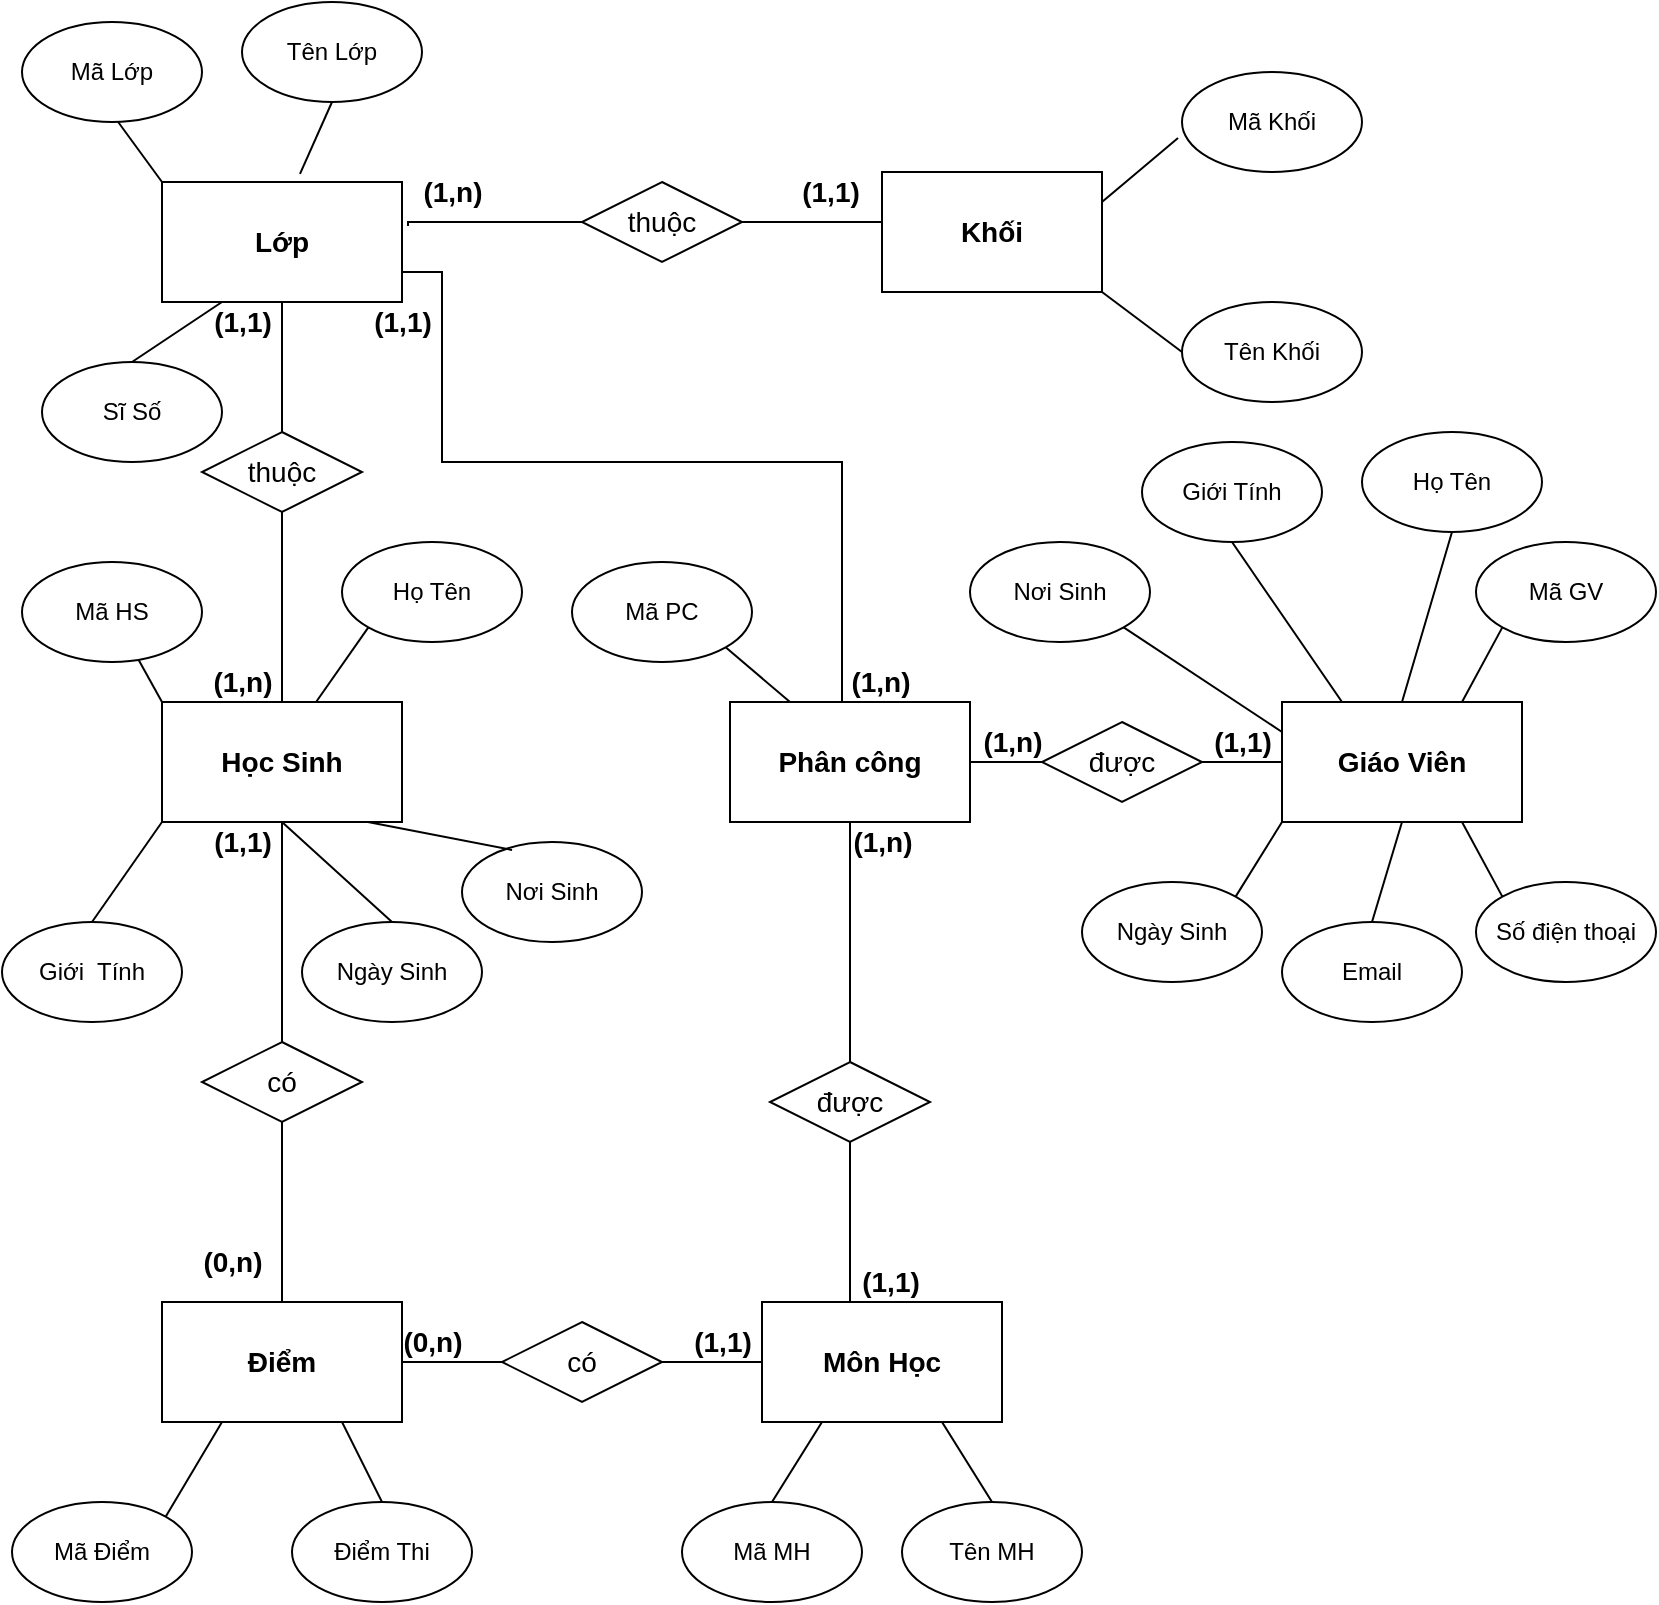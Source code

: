 <mxfile version="14.9.6" type="github">
  <diagram id="Bu6V3V-Sf1SO0hkXzAme" name="Page-1">
    <mxGraphModel dx="868" dy="450" grid="1" gridSize="10" guides="1" tooltips="1" connect="1" arrows="1" fold="1" page="1" pageScale="1" pageWidth="827" pageHeight="1169" math="0" shadow="0">
      <root>
        <mxCell id="0" />
        <mxCell id="1" parent="0" />
        <mxCell id="bpnxgHZHVHbwMCRgW0WN-23" style="edgeStyle=orthogonalEdgeStyle;rounded=0;orthogonalLoop=1;jettySize=auto;html=1;exitX=0.5;exitY=0;exitDx=0;exitDy=0;entryX=0.5;entryY=1;entryDx=0;entryDy=0;endArrow=none;endFill=0;" parent="1" source="QMtQDDyE9ecYJNEzUJB2-1" target="QMtQDDyE9ecYJNEzUJB2-4" edge="1">
          <mxGeometry relative="1" as="geometry" />
        </mxCell>
        <mxCell id="wjjP1X6Vf_lGj4ZJEMmL-2" style="edgeStyle=orthogonalEdgeStyle;rounded=0;orthogonalLoop=1;jettySize=auto;html=1;exitX=0.5;exitY=1;exitDx=0;exitDy=0;entryX=0.5;entryY=0;entryDx=0;entryDy=0;endArrow=none;endFill=0;" edge="1" parent="1" source="QMtQDDyE9ecYJNEzUJB2-1" target="QMtQDDyE9ecYJNEzUJB2-2">
          <mxGeometry relative="1" as="geometry" />
        </mxCell>
        <mxCell id="QMtQDDyE9ecYJNEzUJB2-1" value="&lt;font style=&quot;font-size: 14px&quot;&gt;&lt;b&gt;Học Sinh&lt;/b&gt;&lt;/font&gt;" style="rounded=0;whiteSpace=wrap;html=1;strokeWidth=1;" parent="1" vertex="1">
          <mxGeometry x="80" y="640" width="120" height="60" as="geometry" />
        </mxCell>
        <mxCell id="wjjP1X6Vf_lGj4ZJEMmL-7" style="edgeStyle=orthogonalEdgeStyle;rounded=0;orthogonalLoop=1;jettySize=auto;html=1;exitX=1;exitY=0.5;exitDx=0;exitDy=0;entryX=0;entryY=0.5;entryDx=0;entryDy=0;endArrow=none;endFill=0;" edge="1" parent="1" source="QMtQDDyE9ecYJNEzUJB2-2" target="QMtQDDyE9ecYJNEzUJB2-6">
          <mxGeometry relative="1" as="geometry" />
        </mxCell>
        <mxCell id="QMtQDDyE9ecYJNEzUJB2-2" value="&lt;span style=&quot;font-size: 14px&quot;&gt;&lt;b&gt;Điểm&lt;/b&gt;&lt;/span&gt;" style="rounded=0;whiteSpace=wrap;html=1;strokeWidth=1;" parent="1" vertex="1">
          <mxGeometry x="80" y="940" width="120" height="60" as="geometry" />
        </mxCell>
        <mxCell id="QMtQDDyE9ecYJNEzUJB2-4" value="&lt;span style=&quot;font-size: 14px&quot;&gt;&lt;b&gt;Lớp&lt;/b&gt;&lt;/span&gt;" style="rounded=0;whiteSpace=wrap;html=1;strokeWidth=1;" parent="1" vertex="1">
          <mxGeometry x="80" y="380" width="120" height="60" as="geometry" />
        </mxCell>
        <mxCell id="wjjP1X6Vf_lGj4ZJEMmL-11" style="edgeStyle=orthogonalEdgeStyle;rounded=0;orthogonalLoop=1;jettySize=auto;html=1;exitX=0.5;exitY=0;exitDx=0;exitDy=0;entryX=0.5;entryY=1;entryDx=0;entryDy=0;endArrow=none;endFill=0;" edge="1" parent="1" source="QMtQDDyE9ecYJNEzUJB2-6" target="wjjP1X6Vf_lGj4ZJEMmL-8">
          <mxGeometry relative="1" as="geometry">
            <Array as="points">
              <mxPoint x="424" y="940" />
            </Array>
          </mxGeometry>
        </mxCell>
        <mxCell id="QMtQDDyE9ecYJNEzUJB2-6" value="&lt;span style=&quot;font-size: 14px&quot;&gt;&lt;b&gt;Môn Học&lt;/b&gt;&lt;/span&gt;" style="rounded=0;whiteSpace=wrap;html=1;strokeWidth=1;" parent="1" vertex="1">
          <mxGeometry x="380" y="940" width="120" height="60" as="geometry" />
        </mxCell>
        <mxCell id="QMtQDDyE9ecYJNEzUJB2-7" value="&lt;span style=&quot;font-size: 14px&quot;&gt;&lt;b&gt;Khối&lt;/b&gt;&lt;/span&gt;" style="rounded=0;whiteSpace=wrap;html=1;strokeWidth=1;" parent="1" vertex="1">
          <mxGeometry x="440" y="375" width="110" height="60" as="geometry" />
        </mxCell>
        <mxCell id="bpnxgHZHVHbwMCRgW0WN-5" value="&lt;font style=&quot;font-size: 14px&quot;&gt;có&lt;/font&gt;" style="rhombus;whiteSpace=wrap;html=1;" parent="1" vertex="1">
          <mxGeometry x="100" y="810" width="80" height="40" as="geometry" />
        </mxCell>
        <mxCell id="bpnxgHZHVHbwMCRgW0WN-7" value="Mã HS" style="ellipse;whiteSpace=wrap;html=1;" parent="1" vertex="1">
          <mxGeometry x="10" y="570" width="90" height="50" as="geometry" />
        </mxCell>
        <mxCell id="bpnxgHZHVHbwMCRgW0WN-8" value="Họ Tên" style="ellipse;whiteSpace=wrap;html=1;" parent="1" vertex="1">
          <mxGeometry x="170" y="560" width="90" height="50" as="geometry" />
        </mxCell>
        <mxCell id="bpnxgHZHVHbwMCRgW0WN-9" value="Ngày Sinh" style="ellipse;whiteSpace=wrap;html=1;" parent="1" vertex="1">
          <mxGeometry x="150" y="750" width="90" height="50" as="geometry" />
        </mxCell>
        <mxCell id="bpnxgHZHVHbwMCRgW0WN-10" value="Giới&amp;nbsp; Tính" style="ellipse;whiteSpace=wrap;html=1;" parent="1" vertex="1">
          <mxGeometry y="750" width="90" height="50" as="geometry" />
        </mxCell>
        <mxCell id="bpnxgHZHVHbwMCRgW0WN-11" value="Nơi Sinh" style="ellipse;whiteSpace=wrap;html=1;" parent="1" vertex="1">
          <mxGeometry x="230" y="710" width="90" height="50" as="geometry" />
        </mxCell>
        <mxCell id="bpnxgHZHVHbwMCRgW0WN-13" value="" style="endArrow=none;html=1;exitX=0.642;exitY=0;exitDx=0;exitDy=0;exitPerimeter=0;entryX=0;entryY=1;entryDx=0;entryDy=0;" parent="1" source="QMtQDDyE9ecYJNEzUJB2-1" target="bpnxgHZHVHbwMCRgW0WN-8" edge="1">
          <mxGeometry width="50" height="50" relative="1" as="geometry">
            <mxPoint x="135" y="640" as="sourcePoint" />
            <mxPoint x="175" y="600" as="targetPoint" />
          </mxGeometry>
        </mxCell>
        <mxCell id="bpnxgHZHVHbwMCRgW0WN-14" value="" style="endArrow=none;html=1;exitX=0.5;exitY=0;exitDx=0;exitDy=0;" parent="1" source="bpnxgHZHVHbwMCRgW0WN-10" edge="1">
          <mxGeometry width="50" height="50" relative="1" as="geometry">
            <mxPoint x="62.04" y="740" as="sourcePoint" />
            <mxPoint x="80" y="700" as="targetPoint" />
          </mxGeometry>
        </mxCell>
        <mxCell id="bpnxgHZHVHbwMCRgW0WN-15" value="" style="endArrow=none;html=1;exitX=0.5;exitY=0;exitDx=0;exitDy=0;" parent="1" source="bpnxgHZHVHbwMCRgW0WN-9" edge="1">
          <mxGeometry width="50" height="50" relative="1" as="geometry">
            <mxPoint x="122.04" y="740" as="sourcePoint" />
            <mxPoint x="140" y="700" as="targetPoint" />
          </mxGeometry>
        </mxCell>
        <mxCell id="bpnxgHZHVHbwMCRgW0WN-16" value="" style="endArrow=none;html=1;exitX=0.278;exitY=0.08;exitDx=0;exitDy=0;exitPerimeter=0;entryX=0.858;entryY=1;entryDx=0;entryDy=0;entryPerimeter=0;" parent="1" source="bpnxgHZHVHbwMCRgW0WN-11" target="QMtQDDyE9ecYJNEzUJB2-1" edge="1">
          <mxGeometry width="50" height="50" relative="1" as="geometry">
            <mxPoint x="260" y="760" as="sourcePoint" />
            <mxPoint x="200" y="700" as="targetPoint" />
          </mxGeometry>
        </mxCell>
        <mxCell id="bpnxgHZHVHbwMCRgW0WN-18" value="" style="endArrow=none;html=1;exitX=0;exitY=0;exitDx=0;exitDy=0;" parent="1" source="QMtQDDyE9ecYJNEzUJB2-1" target="bpnxgHZHVHbwMCRgW0WN-7" edge="1">
          <mxGeometry width="50" height="50" relative="1" as="geometry">
            <mxPoint x="36.02" y="640" as="sourcePoint" />
            <mxPoint x="71" y="621" as="targetPoint" />
          </mxGeometry>
        </mxCell>
        <mxCell id="bpnxgHZHVHbwMCRgW0WN-19" value="&lt;span style=&quot;font-size: 14px&quot;&gt;được&lt;/span&gt;" style="rhombus;whiteSpace=wrap;html=1;" parent="1" vertex="1">
          <mxGeometry x="384" y="820" width="80" height="40" as="geometry" />
        </mxCell>
        <mxCell id="bpnxgHZHVHbwMCRgW0WN-27" value="&lt;font style=&quot;font-size: 14px&quot;&gt;thuộc&lt;/font&gt;" style="rhombus;whiteSpace=wrap;html=1;" parent="1" vertex="1">
          <mxGeometry x="100" y="505" width="80" height="40" as="geometry" />
        </mxCell>
        <mxCell id="Yj_Iao0Bh0CvilCDldHS-1" style="edgeStyle=orthogonalEdgeStyle;rounded=0;orthogonalLoop=1;jettySize=auto;html=1;exitX=1;exitY=0.5;exitDx=0;exitDy=0;endArrow=none;endFill=0;" parent="1" source="bpnxgHZHVHbwMCRgW0WN-28" edge="1">
          <mxGeometry relative="1" as="geometry">
            <mxPoint x="440" y="400" as="targetPoint" />
          </mxGeometry>
        </mxCell>
        <mxCell id="bpnxgHZHVHbwMCRgW0WN-28" value="&lt;font style=&quot;font-size: 14px&quot;&gt;thuộc&lt;/font&gt;" style="rhombus;whiteSpace=wrap;html=1;" parent="1" vertex="1">
          <mxGeometry x="290" y="380" width="80" height="40" as="geometry" />
        </mxCell>
        <mxCell id="bpnxgHZHVHbwMCRgW0WN-29" value="" style="edgeStyle=orthogonalEdgeStyle;rounded=0;orthogonalLoop=1;jettySize=auto;html=1;exitX=1.025;exitY=0.367;exitDx=0;exitDy=0;entryX=0;entryY=0.5;entryDx=0;entryDy=0;endArrow=none;endFill=0;exitPerimeter=0;" parent="1" source="QMtQDDyE9ecYJNEzUJB2-4" target="bpnxgHZHVHbwMCRgW0WN-28" edge="1">
          <mxGeometry relative="1" as="geometry">
            <mxPoint x="140" y="360" as="sourcePoint" />
            <mxPoint x="140" y="200" as="targetPoint" />
            <Array as="points">
              <mxPoint x="203" y="400" />
            </Array>
          </mxGeometry>
        </mxCell>
        <mxCell id="bpnxgHZHVHbwMCRgW0WN-40" value="Tên MH" style="ellipse;whiteSpace=wrap;html=1;" parent="1" vertex="1">
          <mxGeometry x="450" y="1040" width="90" height="50" as="geometry" />
        </mxCell>
        <mxCell id="bpnxgHZHVHbwMCRgW0WN-41" value="Mã MH" style="ellipse;whiteSpace=wrap;html=1;" parent="1" vertex="1">
          <mxGeometry x="340" y="1040" width="90" height="50" as="geometry" />
        </mxCell>
        <mxCell id="bpnxgHZHVHbwMCRgW0WN-45" value="Mã Điểm" style="ellipse;whiteSpace=wrap;html=1;" parent="1" vertex="1">
          <mxGeometry x="5" y="1040" width="90" height="50" as="geometry" />
        </mxCell>
        <mxCell id="bpnxgHZHVHbwMCRgW0WN-46" value="Sĩ Số" style="ellipse;whiteSpace=wrap;html=1;" parent="1" vertex="1">
          <mxGeometry x="20" y="470" width="90" height="50" as="geometry" />
        </mxCell>
        <mxCell id="bpnxgHZHVHbwMCRgW0WN-47" value="Tên Lớp" style="ellipse;whiteSpace=wrap;html=1;" parent="1" vertex="1">
          <mxGeometry x="120" y="290" width="90" height="50" as="geometry" />
        </mxCell>
        <mxCell id="bpnxgHZHVHbwMCRgW0WN-48" value="Mã Lớp" style="ellipse;whiteSpace=wrap;html=1;" parent="1" vertex="1">
          <mxGeometry x="10" y="300" width="90" height="50" as="geometry" />
        </mxCell>
        <mxCell id="bpnxgHZHVHbwMCRgW0WN-50" value="" style="endArrow=none;html=1;exitX=0;exitY=0;exitDx=0;exitDy=0;entryX=0;entryY=1;entryDx=0;entryDy=0;" parent="1" source="QMtQDDyE9ecYJNEzUJB2-4" edge="1">
          <mxGeometry width="50" height="50" relative="1" as="geometry">
            <mxPoint x="31.93" y="387.32" as="sourcePoint" />
            <mxPoint x="58.07" y="349.998" as="targetPoint" />
          </mxGeometry>
        </mxCell>
        <mxCell id="bpnxgHZHVHbwMCRgW0WN-51" value="" style="endArrow=none;html=1;exitX=0.575;exitY=-0.067;exitDx=0;exitDy=0;exitPerimeter=0;entryX=0.5;entryY=1;entryDx=0;entryDy=0;" parent="1" source="QMtQDDyE9ecYJNEzUJB2-4" target="bpnxgHZHVHbwMCRgW0WN-47" edge="1">
          <mxGeometry width="50" height="50" relative="1" as="geometry">
            <mxPoint x="200.0" y="380" as="sourcePoint" />
            <mxPoint x="220" y="340" as="targetPoint" />
          </mxGeometry>
        </mxCell>
        <mxCell id="bpnxgHZHVHbwMCRgW0WN-53" value="Tên Khối" style="ellipse;whiteSpace=wrap;html=1;" parent="1" vertex="1">
          <mxGeometry x="590" y="440" width="90" height="50" as="geometry" />
        </mxCell>
        <mxCell id="bpnxgHZHVHbwMCRgW0WN-54" value="Mã Khối" style="ellipse;whiteSpace=wrap;html=1;" parent="1" vertex="1">
          <mxGeometry x="590" y="325" width="90" height="50" as="geometry" />
        </mxCell>
        <mxCell id="bpnxgHZHVHbwMCRgW0WN-55" value="" style="endArrow=none;html=1;exitX=1;exitY=1;exitDx=0;exitDy=0;entryX=0;entryY=0.5;entryDx=0;entryDy=0;" parent="1" source="QMtQDDyE9ecYJNEzUJB2-7" target="bpnxgHZHVHbwMCRgW0WN-53" edge="1">
          <mxGeometry width="50" height="50" relative="1" as="geometry">
            <mxPoint x="228.86" y="200" as="sourcePoint" />
            <mxPoint x="255.0" y="162.678" as="targetPoint" />
          </mxGeometry>
        </mxCell>
        <mxCell id="bpnxgHZHVHbwMCRgW0WN-56" value="" style="endArrow=none;html=1;exitX=1;exitY=0.25;exitDx=0;exitDy=0;entryX=-0.022;entryY=0.66;entryDx=0;entryDy=0;entryPerimeter=0;" parent="1" source="QMtQDDyE9ecYJNEzUJB2-7" target="bpnxgHZHVHbwMCRgW0WN-54" edge="1">
          <mxGeometry width="50" height="50" relative="1" as="geometry">
            <mxPoint x="165" y="117.32" as="sourcePoint" />
            <mxPoint x="191.14" y="79.998" as="targetPoint" />
          </mxGeometry>
        </mxCell>
        <mxCell id="H7F43zGaFquIjmCWjuKK-1" value="Điểm Thi" style="ellipse;whiteSpace=wrap;html=1;" parent="1" vertex="1">
          <mxGeometry x="145" y="1040" width="90" height="50" as="geometry" />
        </mxCell>
        <mxCell id="H7F43zGaFquIjmCWjuKK-3" value="&lt;b&gt;&lt;font style=&quot;font-size: 14px&quot;&gt;(1,1)&lt;/font&gt;&lt;/b&gt;" style="text;html=1;align=center;verticalAlign=middle;resizable=0;points=[];autosize=1;strokeColor=none;" parent="1" vertex="1">
          <mxGeometry x="100" y="700" width="40" height="20" as="geometry" />
        </mxCell>
        <mxCell id="H7F43zGaFquIjmCWjuKK-4" value="&lt;b&gt;&lt;font style=&quot;font-size: 14px&quot;&gt;(0,n)&lt;/font&gt;&lt;/b&gt;" style="text;html=1;align=center;verticalAlign=middle;resizable=0;points=[];autosize=1;strokeColor=none;" parent="1" vertex="1">
          <mxGeometry x="90" y="910" width="50" height="20" as="geometry" />
        </mxCell>
        <mxCell id="H7F43zGaFquIjmCWjuKK-8" value="&lt;b&gt;&lt;font style=&quot;font-size: 14px&quot;&gt;(0,n)&lt;/font&gt;&lt;/b&gt;" style="text;html=1;align=center;verticalAlign=middle;resizable=0;points=[];autosize=1;strokeColor=none;" parent="1" vertex="1">
          <mxGeometry x="190" y="950" width="50" height="20" as="geometry" />
        </mxCell>
        <mxCell id="H7F43zGaFquIjmCWjuKK-9" value="&lt;b&gt;&lt;font style=&quot;font-size: 14px&quot;&gt;(1,1)&lt;/font&gt;&lt;/b&gt;" style="text;html=1;align=center;verticalAlign=middle;resizable=0;points=[];autosize=1;strokeColor=none;" parent="1" vertex="1">
          <mxGeometry x="340" y="950" width="40" height="20" as="geometry" />
        </mxCell>
        <mxCell id="H7F43zGaFquIjmCWjuKK-10" value="&lt;b&gt;&lt;font style=&quot;font-size: 14px&quot;&gt;(1,n)&lt;/font&gt;&lt;/b&gt;" style="text;html=1;align=center;verticalAlign=middle;resizable=0;points=[];autosize=1;strokeColor=none;" parent="1" vertex="1">
          <mxGeometry x="95" y="620" width="50" height="20" as="geometry" />
        </mxCell>
        <mxCell id="H7F43zGaFquIjmCWjuKK-11" value="&lt;b&gt;&lt;font style=&quot;font-size: 14px&quot;&gt;(1,1)&lt;/font&gt;&lt;/b&gt;" style="text;html=1;align=center;verticalAlign=middle;resizable=0;points=[];autosize=1;strokeColor=none;" parent="1" vertex="1">
          <mxGeometry x="100" y="440" width="40" height="20" as="geometry" />
        </mxCell>
        <mxCell id="H7F43zGaFquIjmCWjuKK-17" value="&lt;b&gt;&lt;font style=&quot;font-size: 14px&quot;&gt;(1,n)&lt;/font&gt;&lt;/b&gt;" style="text;html=1;align=center;verticalAlign=middle;resizable=0;points=[];autosize=1;strokeColor=none;" parent="1" vertex="1">
          <mxGeometry x="200" y="375" width="50" height="20" as="geometry" />
        </mxCell>
        <mxCell id="H7F43zGaFquIjmCWjuKK-18" value="&lt;b&gt;&lt;font style=&quot;font-size: 14px&quot;&gt;(1,1)&lt;/font&gt;&lt;/b&gt;" style="text;html=1;align=center;verticalAlign=middle;resizable=0;points=[];autosize=1;strokeColor=none;" parent="1" vertex="1">
          <mxGeometry x="394" y="375" width="40" height="20" as="geometry" />
        </mxCell>
        <mxCell id="ZZpVtpHZVxVXMXY_otSI-1" value="&lt;span style=&quot;font-size: 14px&quot;&gt;&lt;b&gt;Giáo Viên&lt;/b&gt;&lt;/span&gt;" style="rounded=0;whiteSpace=wrap;html=1;strokeWidth=1;" parent="1" vertex="1">
          <mxGeometry x="640" y="640" width="120" height="60" as="geometry" />
        </mxCell>
        <mxCell id="ZZpVtpHZVxVXMXY_otSI-4" value="&lt;font style=&quot;font-size: 14px&quot;&gt;có&lt;/font&gt;" style="rhombus;whiteSpace=wrap;html=1;" parent="1" vertex="1">
          <mxGeometry x="250" y="950" width="80" height="40" as="geometry" />
        </mxCell>
        <mxCell id="ZZpVtpHZVxVXMXY_otSI-8" value="Mã GV" style="ellipse;whiteSpace=wrap;html=1;" parent="1" vertex="1">
          <mxGeometry x="737" y="560" width="90" height="50" as="geometry" />
        </mxCell>
        <mxCell id="ZZpVtpHZVxVXMXY_otSI-9" value="Họ Tên" style="ellipse;whiteSpace=wrap;html=1;" parent="1" vertex="1">
          <mxGeometry x="680" y="505" width="90" height="50" as="geometry" />
        </mxCell>
        <mxCell id="ZZpVtpHZVxVXMXY_otSI-10" value="Nơi Sinh" style="ellipse;whiteSpace=wrap;html=1;" parent="1" vertex="1">
          <mxGeometry x="484" y="560" width="90" height="50" as="geometry" />
        </mxCell>
        <mxCell id="ZZpVtpHZVxVXMXY_otSI-11" value="Ngày Sinh" style="ellipse;whiteSpace=wrap;html=1;" parent="1" vertex="1">
          <mxGeometry x="540" y="730" width="90" height="50" as="geometry" />
        </mxCell>
        <mxCell id="ZZpVtpHZVxVXMXY_otSI-12" value="Giới Tính" style="ellipse;whiteSpace=wrap;html=1;" parent="1" vertex="1">
          <mxGeometry x="570" y="510" width="90" height="50" as="geometry" />
        </mxCell>
        <mxCell id="ZZpVtpHZVxVXMXY_otSI-13" value="Số điện thoại" style="ellipse;whiteSpace=wrap;html=1;" parent="1" vertex="1">
          <mxGeometry x="737" y="730" width="90" height="50" as="geometry" />
        </mxCell>
        <mxCell id="ZZpVtpHZVxVXMXY_otSI-14" value="Email" style="ellipse;whiteSpace=wrap;html=1;" parent="1" vertex="1">
          <mxGeometry x="640" y="750" width="90" height="50" as="geometry" />
        </mxCell>
        <mxCell id="wjjP1X6Vf_lGj4ZJEMmL-3" value="" style="endArrow=none;html=1;entryX=0.25;entryY=1;entryDx=0;entryDy=0;exitX=1;exitY=0;exitDx=0;exitDy=0;" edge="1" parent="1" source="bpnxgHZHVHbwMCRgW0WN-45" target="QMtQDDyE9ecYJNEzUJB2-2">
          <mxGeometry width="50" height="50" relative="1" as="geometry">
            <mxPoint x="20" y="1040" as="sourcePoint" />
            <mxPoint x="70" y="990" as="targetPoint" />
          </mxGeometry>
        </mxCell>
        <mxCell id="wjjP1X6Vf_lGj4ZJEMmL-4" value="" style="endArrow=none;html=1;entryX=0.75;entryY=1;entryDx=0;entryDy=0;exitX=0.5;exitY=0;exitDx=0;exitDy=0;" edge="1" parent="1" source="H7F43zGaFquIjmCWjuKK-1" target="QMtQDDyE9ecYJNEzUJB2-2">
          <mxGeometry width="50" height="50" relative="1" as="geometry">
            <mxPoint x="140" y="1060" as="sourcePoint" />
            <mxPoint x="190" y="1010" as="targetPoint" />
          </mxGeometry>
        </mxCell>
        <mxCell id="wjjP1X6Vf_lGj4ZJEMmL-5" value="" style="endArrow=none;html=1;entryX=0.25;entryY=1;entryDx=0;entryDy=0;exitX=0.5;exitY=0;exitDx=0;exitDy=0;" edge="1" parent="1" source="bpnxgHZHVHbwMCRgW0WN-41" target="QMtQDDyE9ecYJNEzUJB2-6">
          <mxGeometry width="50" height="50" relative="1" as="geometry">
            <mxPoint x="370" y="1060" as="sourcePoint" />
            <mxPoint x="420" y="1010" as="targetPoint" />
          </mxGeometry>
        </mxCell>
        <mxCell id="wjjP1X6Vf_lGj4ZJEMmL-6" value="" style="endArrow=none;html=1;entryX=0.75;entryY=1;entryDx=0;entryDy=0;exitX=0.5;exitY=0;exitDx=0;exitDy=0;" edge="1" parent="1" source="bpnxgHZHVHbwMCRgW0WN-40" target="QMtQDDyE9ecYJNEzUJB2-6">
          <mxGeometry width="50" height="50" relative="1" as="geometry">
            <mxPoint x="430" y="1050" as="sourcePoint" />
            <mxPoint x="480" y="1000" as="targetPoint" />
          </mxGeometry>
        </mxCell>
        <mxCell id="wjjP1X6Vf_lGj4ZJEMmL-12" style="edgeStyle=orthogonalEdgeStyle;rounded=0;orthogonalLoop=1;jettySize=auto;html=1;exitX=1;exitY=0.5;exitDx=0;exitDy=0;entryX=0;entryY=0.5;entryDx=0;entryDy=0;endArrow=none;endFill=0;" edge="1" parent="1" source="wjjP1X6Vf_lGj4ZJEMmL-8" target="ZZpVtpHZVxVXMXY_otSI-1">
          <mxGeometry relative="1" as="geometry" />
        </mxCell>
        <mxCell id="wjjP1X6Vf_lGj4ZJEMmL-16" style="edgeStyle=orthogonalEdgeStyle;rounded=0;orthogonalLoop=1;jettySize=auto;html=1;exitX=0.5;exitY=0;exitDx=0;exitDy=0;entryX=1;entryY=0.75;entryDx=0;entryDy=0;endArrow=none;endFill=0;" edge="1" parent="1" source="wjjP1X6Vf_lGj4ZJEMmL-8" target="QMtQDDyE9ecYJNEzUJB2-4">
          <mxGeometry relative="1" as="geometry">
            <Array as="points">
              <mxPoint x="420" y="640" />
              <mxPoint x="420" y="520" />
              <mxPoint x="220" y="520" />
              <mxPoint x="220" y="425" />
            </Array>
          </mxGeometry>
        </mxCell>
        <mxCell id="wjjP1X6Vf_lGj4ZJEMmL-8" value="&lt;span style=&quot;font-size: 14px&quot;&gt;&lt;b&gt;Phân công&lt;/b&gt;&lt;/span&gt;" style="rounded=0;whiteSpace=wrap;html=1;strokeWidth=1;" vertex="1" parent="1">
          <mxGeometry x="364" y="640" width="120" height="60" as="geometry" />
        </mxCell>
        <mxCell id="wjjP1X6Vf_lGj4ZJEMmL-14" value="" style="endArrow=none;html=1;entryX=0.25;entryY=1;entryDx=0;entryDy=0;exitX=0.5;exitY=0;exitDx=0;exitDy=0;" edge="1" parent="1" source="bpnxgHZHVHbwMCRgW0WN-46" target="QMtQDDyE9ecYJNEzUJB2-4">
          <mxGeometry width="50" height="50" relative="1" as="geometry">
            <mxPoint x="60" y="490" as="sourcePoint" />
            <mxPoint x="110" y="440" as="targetPoint" />
          </mxGeometry>
        </mxCell>
        <mxCell id="wjjP1X6Vf_lGj4ZJEMmL-17" value="&lt;span style=&quot;font-size: 14px&quot;&gt;được&lt;/span&gt;" style="rhombus;whiteSpace=wrap;html=1;" vertex="1" parent="1">
          <mxGeometry x="520" y="650" width="80" height="40" as="geometry" />
        </mxCell>
        <mxCell id="wjjP1X6Vf_lGj4ZJEMmL-18" value="" style="endArrow=none;html=1;entryX=0;entryY=1;entryDx=0;entryDy=0;exitX=0.75;exitY=0;exitDx=0;exitDy=0;" edge="1" parent="1" source="ZZpVtpHZVxVXMXY_otSI-1" target="ZZpVtpHZVxVXMXY_otSI-8">
          <mxGeometry width="50" height="50" relative="1" as="geometry">
            <mxPoint x="740" y="660" as="sourcePoint" />
            <mxPoint x="790" y="610" as="targetPoint" />
          </mxGeometry>
        </mxCell>
        <mxCell id="wjjP1X6Vf_lGj4ZJEMmL-19" value="" style="endArrow=none;html=1;entryX=0.5;entryY=1;entryDx=0;entryDy=0;exitX=0.5;exitY=0;exitDx=0;exitDy=0;" edge="1" parent="1" source="ZZpVtpHZVxVXMXY_otSI-1" target="ZZpVtpHZVxVXMXY_otSI-9">
          <mxGeometry width="50" height="50" relative="1" as="geometry">
            <mxPoint x="670" y="620" as="sourcePoint" />
            <mxPoint x="720" y="570" as="targetPoint" />
          </mxGeometry>
        </mxCell>
        <mxCell id="wjjP1X6Vf_lGj4ZJEMmL-20" value="" style="endArrow=none;html=1;entryX=0.5;entryY=1;entryDx=0;entryDy=0;exitX=0.25;exitY=0;exitDx=0;exitDy=0;" edge="1" parent="1" source="ZZpVtpHZVxVXMXY_otSI-1" target="ZZpVtpHZVxVXMXY_otSI-12">
          <mxGeometry width="50" height="50" relative="1" as="geometry">
            <mxPoint x="620" y="640" as="sourcePoint" />
            <mxPoint x="670" y="590" as="targetPoint" />
          </mxGeometry>
        </mxCell>
        <mxCell id="wjjP1X6Vf_lGj4ZJEMmL-21" value="" style="endArrow=none;html=1;entryX=1;entryY=1;entryDx=0;entryDy=0;exitX=0;exitY=0.25;exitDx=0;exitDy=0;" edge="1" parent="1" source="ZZpVtpHZVxVXMXY_otSI-1" target="ZZpVtpHZVxVXMXY_otSI-10">
          <mxGeometry width="50" height="50" relative="1" as="geometry">
            <mxPoint x="600" y="670" as="sourcePoint" />
            <mxPoint x="650" y="620" as="targetPoint" />
          </mxGeometry>
        </mxCell>
        <mxCell id="wjjP1X6Vf_lGj4ZJEMmL-22" value="" style="endArrow=none;html=1;entryX=0.75;entryY=1;entryDx=0;entryDy=0;exitX=0;exitY=0;exitDx=0;exitDy=0;" edge="1" parent="1" source="ZZpVtpHZVxVXMXY_otSI-13" target="ZZpVtpHZVxVXMXY_otSI-1">
          <mxGeometry width="50" height="50" relative="1" as="geometry">
            <mxPoint x="730" y="750" as="sourcePoint" />
            <mxPoint x="780" y="700" as="targetPoint" />
          </mxGeometry>
        </mxCell>
        <mxCell id="wjjP1X6Vf_lGj4ZJEMmL-23" value="" style="endArrow=none;html=1;entryX=0.5;entryY=1;entryDx=0;entryDy=0;exitX=0.5;exitY=0;exitDx=0;exitDy=0;" edge="1" parent="1" source="ZZpVtpHZVxVXMXY_otSI-14" target="ZZpVtpHZVxVXMXY_otSI-1">
          <mxGeometry width="50" height="50" relative="1" as="geometry">
            <mxPoint x="675" y="760" as="sourcePoint" />
            <mxPoint x="720" y="710" as="targetPoint" />
          </mxGeometry>
        </mxCell>
        <mxCell id="wjjP1X6Vf_lGj4ZJEMmL-24" value="" style="endArrow=none;html=1;entryX=0;entryY=1;entryDx=0;entryDy=0;exitX=1;exitY=0;exitDx=0;exitDy=0;" edge="1" parent="1" source="ZZpVtpHZVxVXMXY_otSI-11" target="ZZpVtpHZVxVXMXY_otSI-1">
          <mxGeometry width="50" height="50" relative="1" as="geometry">
            <mxPoint x="620" y="750" as="sourcePoint" />
            <mxPoint x="670" y="700" as="targetPoint" />
          </mxGeometry>
        </mxCell>
        <mxCell id="wjjP1X6Vf_lGj4ZJEMmL-25" value="&lt;b&gt;&lt;font style=&quot;font-size: 14px&quot;&gt;(1,n)&lt;/font&gt;&lt;/b&gt;" style="text;html=1;align=center;verticalAlign=middle;resizable=0;points=[];autosize=1;strokeColor=none;" vertex="1" parent="1">
          <mxGeometry x="415" y="700" width="50" height="20" as="geometry" />
        </mxCell>
        <mxCell id="wjjP1X6Vf_lGj4ZJEMmL-26" value="&lt;b&gt;&lt;font style=&quot;font-size: 14px&quot;&gt;(1,1)&lt;/font&gt;&lt;/b&gt;" style="text;html=1;align=center;verticalAlign=middle;resizable=0;points=[];autosize=1;strokeColor=none;" vertex="1" parent="1">
          <mxGeometry x="424" y="920" width="40" height="20" as="geometry" />
        </mxCell>
        <mxCell id="wjjP1X6Vf_lGj4ZJEMmL-27" value="&lt;b&gt;&lt;font style=&quot;font-size: 14px&quot;&gt;(1,n)&lt;/font&gt;&lt;/b&gt;" style="text;html=1;align=center;verticalAlign=middle;resizable=0;points=[];autosize=1;strokeColor=none;" vertex="1" parent="1">
          <mxGeometry x="480" y="650" width="50" height="20" as="geometry" />
        </mxCell>
        <mxCell id="wjjP1X6Vf_lGj4ZJEMmL-28" value="&lt;b&gt;&lt;font style=&quot;font-size: 14px&quot;&gt;(1,1)&lt;/font&gt;&lt;/b&gt;" style="text;html=1;align=center;verticalAlign=middle;resizable=0;points=[];autosize=1;strokeColor=none;" vertex="1" parent="1">
          <mxGeometry x="600" y="650" width="40" height="20" as="geometry" />
        </mxCell>
        <mxCell id="wjjP1X6Vf_lGj4ZJEMmL-29" value="Mã PC" style="ellipse;whiteSpace=wrap;html=1;" vertex="1" parent="1">
          <mxGeometry x="285" y="570" width="90" height="50" as="geometry" />
        </mxCell>
        <mxCell id="wjjP1X6Vf_lGj4ZJEMmL-30" value="" style="endArrow=none;html=1;entryX=1;entryY=1;entryDx=0;entryDy=0;exitX=0.25;exitY=0;exitDx=0;exitDy=0;" edge="1" parent="1" source="wjjP1X6Vf_lGj4ZJEMmL-8" target="wjjP1X6Vf_lGj4ZJEMmL-29">
          <mxGeometry width="50" height="50" relative="1" as="geometry">
            <mxPoint x="370" y="670" as="sourcePoint" />
            <mxPoint x="420" y="620" as="targetPoint" />
          </mxGeometry>
        </mxCell>
        <mxCell id="wjjP1X6Vf_lGj4ZJEMmL-31" value="&lt;b&gt;&lt;font style=&quot;font-size: 14px&quot;&gt;(1,n)&lt;/font&gt;&lt;/b&gt;" style="text;html=1;align=center;verticalAlign=middle;resizable=0;points=[];autosize=1;strokeColor=none;" vertex="1" parent="1">
          <mxGeometry x="413.5" y="620" width="50" height="20" as="geometry" />
        </mxCell>
        <mxCell id="wjjP1X6Vf_lGj4ZJEMmL-32" value="&lt;b&gt;&lt;font style=&quot;font-size: 14px&quot;&gt;(1,1)&lt;/font&gt;&lt;/b&gt;" style="text;html=1;align=center;verticalAlign=middle;resizable=0;points=[];autosize=1;strokeColor=none;" vertex="1" parent="1">
          <mxGeometry x="180" y="440" width="40" height="20" as="geometry" />
        </mxCell>
      </root>
    </mxGraphModel>
  </diagram>
</mxfile>

